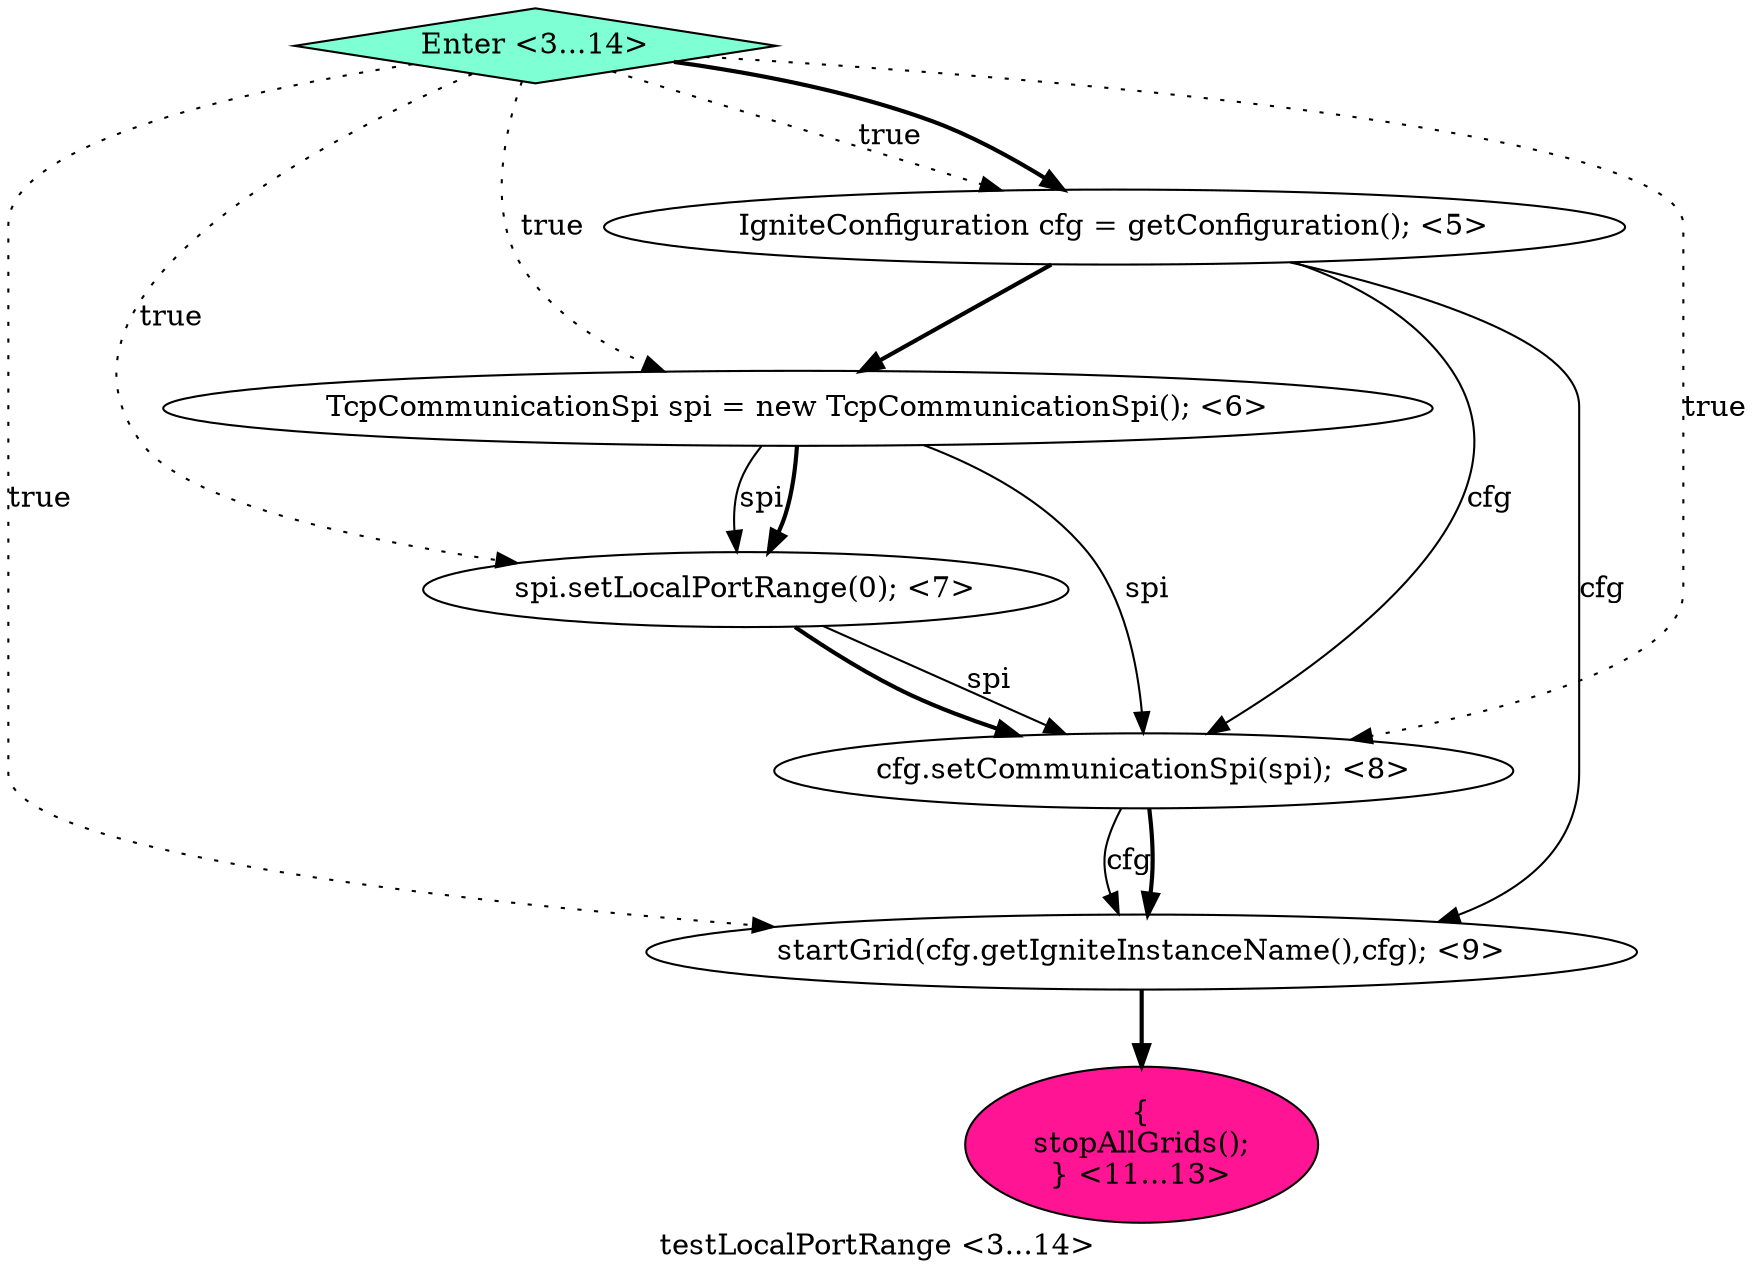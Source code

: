 digraph PDG {
label = "testLocalPortRange <3...14>";
0.2 [style = filled, label = "spi.setLocalPortRange(0); <7>", fillcolor = white, shape = ellipse];
0.6 [style = filled, label = "Enter <3...14>", fillcolor = aquamarine, shape = diamond];
0.1 [style = filled, label = "TcpCommunicationSpi spi = new TcpCommunicationSpi(); <6>", fillcolor = white, shape = ellipse];
0.3 [style = filled, label = "cfg.setCommunicationSpi(spi); <8>", fillcolor = white, shape = ellipse];
0.4 [style = filled, label = "startGrid(cfg.getIgniteInstanceName(),cfg); <9>", fillcolor = white, shape = ellipse];
0.5 [style = filled, label = "{
stopAllGrids();
} <11...13>", fillcolor = deeppink, shape = ellipse];
0.0 [style = filled, label = "IgniteConfiguration cfg = getConfiguration(); <5>", fillcolor = white, shape = ellipse];
0.0 -> 0.1 [style = bold, label=""];
0.0 -> 0.3 [style = solid, label="cfg"];
0.0 -> 0.4 [style = solid, label="cfg"];
0.1 -> 0.2 [style = solid, label="spi"];
0.1 -> 0.2 [style = bold, label=""];
0.1 -> 0.3 [style = solid, label="spi"];
0.2 -> 0.3 [style = solid, label="spi"];
0.2 -> 0.3 [style = bold, label=""];
0.3 -> 0.4 [style = solid, label="cfg"];
0.3 -> 0.4 [style = bold, label=""];
0.4 -> 0.5 [style = bold, label=""];
0.6 -> 0.0 [style = dotted, label="true"];
0.6 -> 0.0 [style = bold, label=""];
0.6 -> 0.1 [style = dotted, label="true"];
0.6 -> 0.2 [style = dotted, label="true"];
0.6 -> 0.3 [style = dotted, label="true"];
0.6 -> 0.4 [style = dotted, label="true"];
}
